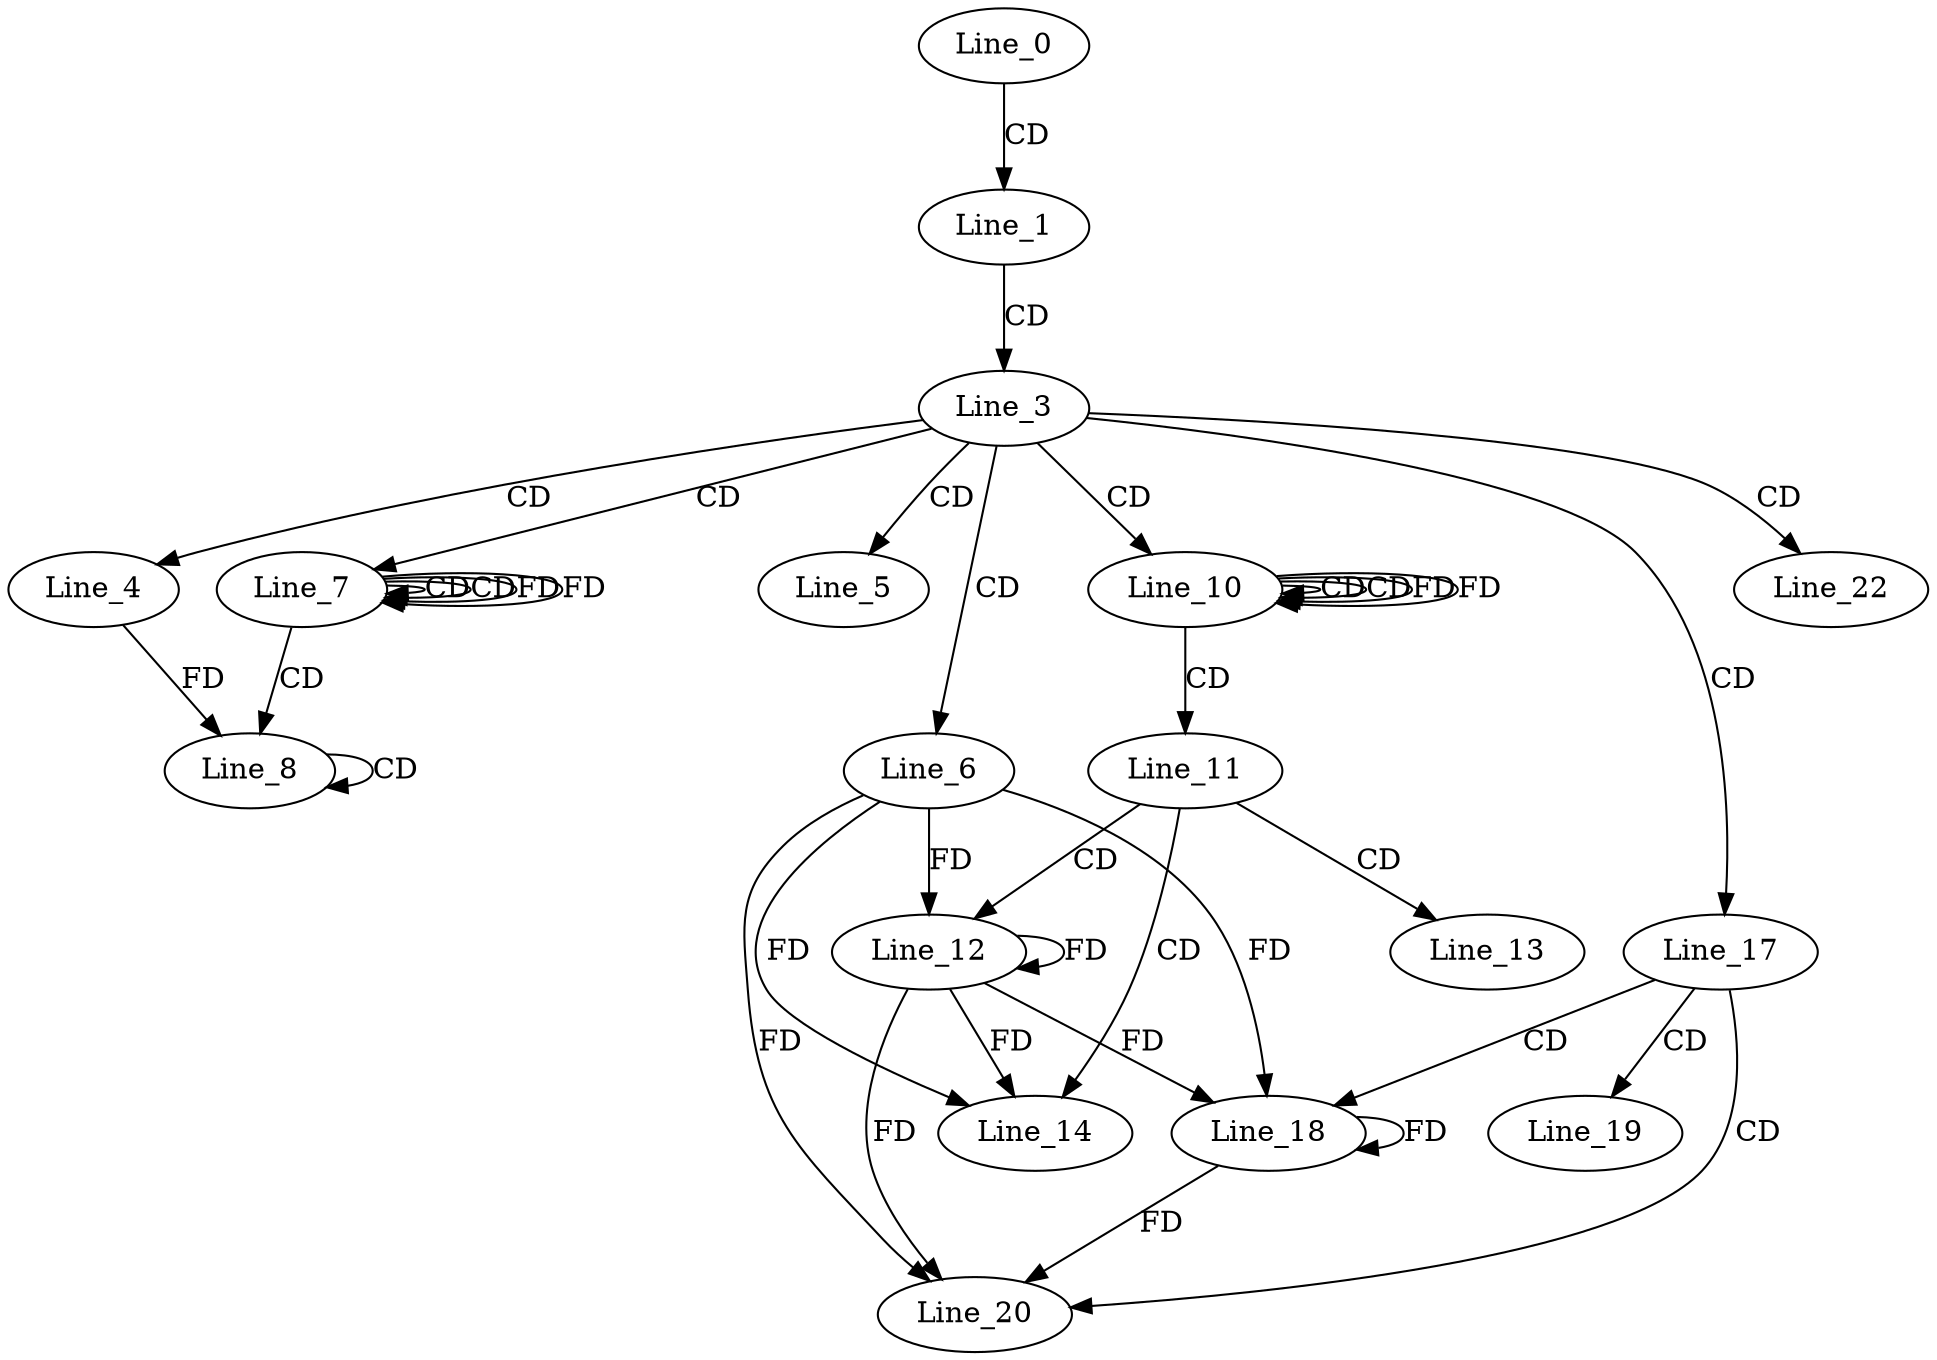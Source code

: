 digraph G {
  Line_0;
  Line_1;
  Line_3;
  Line_4;
  Line_5;
  Line_6;
  Line_7;
  Line_7;
  Line_7;
  Line_8;
  Line_8;
  Line_10;
  Line_10;
  Line_10;
  Line_11;
  Line_12;
  Line_13;
  Line_14;
  Line_17;
  Line_18;
  Line_19;
  Line_20;
  Line_22;
  Line_0 -> Line_1 [ label="CD" ];
  Line_1 -> Line_3 [ label="CD" ];
  Line_3 -> Line_4 [ label="CD" ];
  Line_3 -> Line_5 [ label="CD" ];
  Line_3 -> Line_6 [ label="CD" ];
  Line_3 -> Line_7 [ label="CD" ];
  Line_7 -> Line_7 [ label="CD" ];
  Line_7 -> Line_7 [ label="CD" ];
  Line_7 -> Line_7 [ label="FD" ];
  Line_7 -> Line_8 [ label="CD" ];
  Line_8 -> Line_8 [ label="CD" ];
  Line_4 -> Line_8 [ label="FD" ];
  Line_3 -> Line_10 [ label="CD" ];
  Line_10 -> Line_10 [ label="CD" ];
  Line_10 -> Line_10 [ label="CD" ];
  Line_10 -> Line_10 [ label="FD" ];
  Line_10 -> Line_11 [ label="CD" ];
  Line_11 -> Line_12 [ label="CD" ];
  Line_12 -> Line_12 [ label="FD" ];
  Line_6 -> Line_12 [ label="FD" ];
  Line_11 -> Line_13 [ label="CD" ];
  Line_11 -> Line_14 [ label="CD" ];
  Line_12 -> Line_14 [ label="FD" ];
  Line_6 -> Line_14 [ label="FD" ];
  Line_3 -> Line_17 [ label="CD" ];
  Line_17 -> Line_18 [ label="CD" ];
  Line_12 -> Line_18 [ label="FD" ];
  Line_6 -> Line_18 [ label="FD" ];
  Line_18 -> Line_18 [ label="FD" ];
  Line_17 -> Line_19 [ label="CD" ];
  Line_17 -> Line_20 [ label="CD" ];
  Line_12 -> Line_20 [ label="FD" ];
  Line_6 -> Line_20 [ label="FD" ];
  Line_18 -> Line_20 [ label="FD" ];
  Line_3 -> Line_22 [ label="CD" ];
  Line_7 -> Line_7 [ label="FD" ];
  Line_10 -> Line_10 [ label="FD" ];
}

